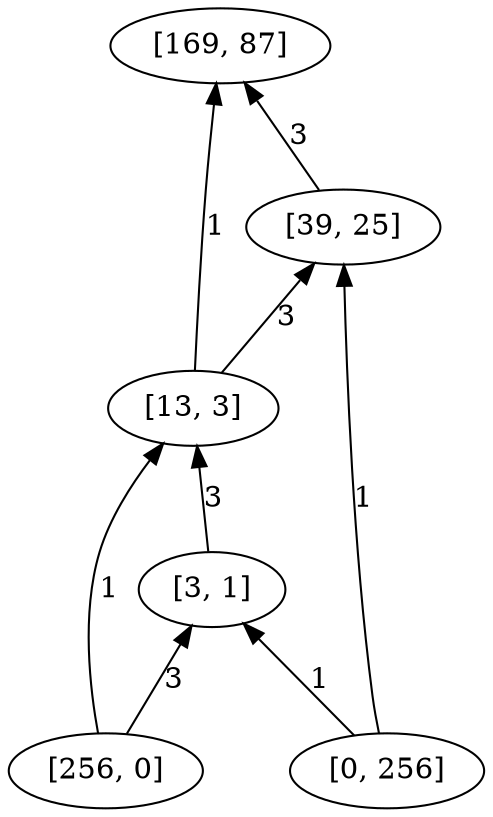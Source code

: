 digraph "DD" { 
rankdir = "BT" 
graph [ ordering = "out"];
5001 -> 3[label = "1"];
5001 -> 4[label = "3"];
5002 -> 2[label = "1"];
5002 -> 4[label = "1"];
2 -> 1[label = "3"];
3 -> 1[label = "1"];
3 -> 2[label = "3"];
4 -> 3[label = "3"];
5001 [label = "[256, 0]",  shape = oval]
5002 [label = "[0, 256]",  shape = oval]
1 [label = "[169, 87]",  shape = oval]
2 [label = "[39, 25]",  shape = oval]
3 [label = "[13, 3]",  shape = oval]
4 [label = "[3, 1]",  shape = oval]
}
